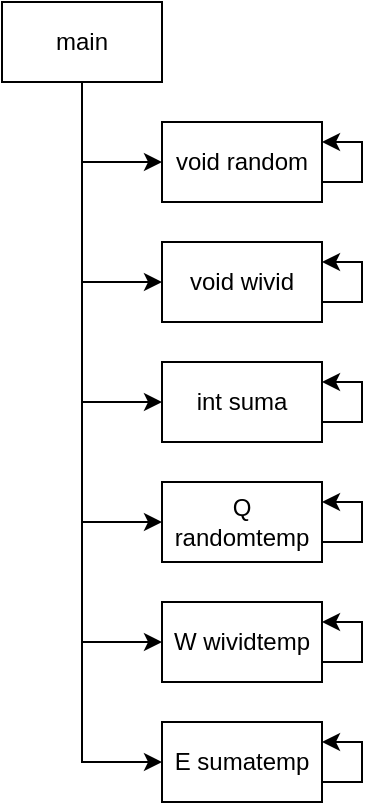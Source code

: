 <mxfile version="20.5.3" type="device"><diagram id="3pzgSO5XcX1oARF4zE76" name="Страница 1"><mxGraphModel dx="509" dy="529" grid="1" gridSize="10" guides="1" tooltips="1" connect="1" arrows="1" fold="1" page="1" pageScale="1" pageWidth="827" pageHeight="1169" math="0" shadow="0"><root><mxCell id="0"/><mxCell id="1" parent="0"/><mxCell id="Iz_cUfIYHhiPMdS1iLDZ-1" style="edgeStyle=orthogonalEdgeStyle;rounded=0;orthogonalLoop=1;jettySize=auto;html=1;exitX=0.5;exitY=1;exitDx=0;exitDy=0;entryX=0;entryY=0.5;entryDx=0;entryDy=0;" edge="1" parent="1" source="Iz_cUfIYHhiPMdS1iLDZ-3" target="Iz_cUfIYHhiPMdS1iLDZ-6"><mxGeometry relative="1" as="geometry"/></mxCell><mxCell id="Iz_cUfIYHhiPMdS1iLDZ-2" style="edgeStyle=orthogonalEdgeStyle;rounded=0;orthogonalLoop=1;jettySize=auto;html=1;exitX=0.5;exitY=1;exitDx=0;exitDy=0;entryX=0;entryY=0.5;entryDx=0;entryDy=0;" edge="1" parent="1" source="Iz_cUfIYHhiPMdS1iLDZ-3" target="Iz_cUfIYHhiPMdS1iLDZ-9"><mxGeometry relative="1" as="geometry"/></mxCell><mxCell id="Iz_cUfIYHhiPMdS1iLDZ-16" style="edgeStyle=orthogonalEdgeStyle;rounded=0;orthogonalLoop=1;jettySize=auto;html=1;exitX=0.5;exitY=1;exitDx=0;exitDy=0;entryX=0;entryY=0.5;entryDx=0;entryDy=0;" edge="1" parent="1" source="Iz_cUfIYHhiPMdS1iLDZ-3" target="Iz_cUfIYHhiPMdS1iLDZ-15"><mxGeometry relative="1" as="geometry"/></mxCell><mxCell id="Iz_cUfIYHhiPMdS1iLDZ-17" style="edgeStyle=orthogonalEdgeStyle;rounded=0;orthogonalLoop=1;jettySize=auto;html=1;exitX=0.5;exitY=1;exitDx=0;exitDy=0;entryX=0;entryY=0.5;entryDx=0;entryDy=0;" edge="1" parent="1" source="Iz_cUfIYHhiPMdS1iLDZ-3" target="Iz_cUfIYHhiPMdS1iLDZ-14"><mxGeometry relative="1" as="geometry"/></mxCell><mxCell id="Iz_cUfIYHhiPMdS1iLDZ-3" value="main" style="rounded=0;whiteSpace=wrap;html=1;" vertex="1" parent="1"><mxGeometry x="40" y="40" width="80" height="40" as="geometry"/></mxCell><mxCell id="Iz_cUfIYHhiPMdS1iLDZ-4" value="void&amp;nbsp;random" style="rounded=0;whiteSpace=wrap;html=1;" vertex="1" parent="1"><mxGeometry x="120" y="100" width="80" height="40" as="geometry"/></mxCell><mxCell id="Iz_cUfIYHhiPMdS1iLDZ-5" value="void&amp;nbsp;wivid" style="rounded=0;whiteSpace=wrap;html=1;" vertex="1" parent="1"><mxGeometry x="120" y="160" width="80" height="40" as="geometry"/></mxCell><mxCell id="Iz_cUfIYHhiPMdS1iLDZ-6" value="int suma" style="rounded=0;whiteSpace=wrap;html=1;" vertex="1" parent="1"><mxGeometry x="120" y="220" width="80" height="40" as="geometry"/></mxCell><mxCell id="Iz_cUfIYHhiPMdS1iLDZ-7" value="" style="endArrow=classic;html=1;rounded=0;" edge="1" parent="1"><mxGeometry width="50" height="50" relative="1" as="geometry"><mxPoint x="80" y="180" as="sourcePoint"/><mxPoint x="120" y="180" as="targetPoint"/></mxGeometry></mxCell><mxCell id="Iz_cUfIYHhiPMdS1iLDZ-8" value="" style="endArrow=classic;html=1;rounded=0;entryX=0;entryY=0.5;entryDx=0;entryDy=0;" edge="1" parent="1" target="Iz_cUfIYHhiPMdS1iLDZ-4"><mxGeometry width="50" height="50" relative="1" as="geometry"><mxPoint x="80" y="120" as="sourcePoint"/><mxPoint x="570" y="160" as="targetPoint"/></mxGeometry></mxCell><mxCell id="Iz_cUfIYHhiPMdS1iLDZ-9" value="Q randomtemp" style="rounded=0;whiteSpace=wrap;html=1;" vertex="1" parent="1"><mxGeometry x="120" y="280" width="80" height="40" as="geometry"/></mxCell><mxCell id="Iz_cUfIYHhiPMdS1iLDZ-10" style="edgeStyle=orthogonalEdgeStyle;rounded=0;orthogonalLoop=1;jettySize=auto;html=1;exitX=1;exitY=0.75;exitDx=0;exitDy=0;entryX=1;entryY=0.25;entryDx=0;entryDy=0;" edge="1" parent="1" source="Iz_cUfIYHhiPMdS1iLDZ-4" target="Iz_cUfIYHhiPMdS1iLDZ-4"><mxGeometry relative="1" as="geometry"><Array as="points"><mxPoint x="220" y="130"/><mxPoint x="220" y="110"/></Array></mxGeometry></mxCell><mxCell id="Iz_cUfIYHhiPMdS1iLDZ-11" style="edgeStyle=orthogonalEdgeStyle;rounded=0;orthogonalLoop=1;jettySize=auto;html=1;exitX=1;exitY=0.75;exitDx=0;exitDy=0;entryX=1;entryY=0.25;entryDx=0;entryDy=0;" edge="1" parent="1" source="Iz_cUfIYHhiPMdS1iLDZ-5" target="Iz_cUfIYHhiPMdS1iLDZ-5"><mxGeometry relative="1" as="geometry"><Array as="points"><mxPoint x="220" y="190"/><mxPoint x="220" y="170"/></Array></mxGeometry></mxCell><mxCell id="Iz_cUfIYHhiPMdS1iLDZ-12" style="edgeStyle=orthogonalEdgeStyle;rounded=0;orthogonalLoop=1;jettySize=auto;html=1;exitX=1;exitY=0.75;exitDx=0;exitDy=0;entryX=1;entryY=0.25;entryDx=0;entryDy=0;" edge="1" parent="1" source="Iz_cUfIYHhiPMdS1iLDZ-6" target="Iz_cUfIYHhiPMdS1iLDZ-6"><mxGeometry relative="1" as="geometry"><Array as="points"><mxPoint x="220" y="250"/><mxPoint x="220" y="230"/></Array></mxGeometry></mxCell><mxCell id="Iz_cUfIYHhiPMdS1iLDZ-13" style="edgeStyle=orthogonalEdgeStyle;rounded=0;orthogonalLoop=1;jettySize=auto;html=1;exitX=1;exitY=0.75;exitDx=0;exitDy=0;entryX=1;entryY=0.25;entryDx=0;entryDy=0;" edge="1" parent="1" source="Iz_cUfIYHhiPMdS1iLDZ-9" target="Iz_cUfIYHhiPMdS1iLDZ-9"><mxGeometry relative="1" as="geometry"><Array as="points"><mxPoint x="220" y="310"/><mxPoint x="220" y="290"/></Array></mxGeometry></mxCell><mxCell id="Iz_cUfIYHhiPMdS1iLDZ-14" value="W wividtemp" style="rounded=0;whiteSpace=wrap;html=1;" vertex="1" parent="1"><mxGeometry x="120" y="340" width="80" height="40" as="geometry"/></mxCell><mxCell id="Iz_cUfIYHhiPMdS1iLDZ-15" value="E sumatemp" style="rounded=0;whiteSpace=wrap;html=1;" vertex="1" parent="1"><mxGeometry x="120" y="400" width="80" height="40" as="geometry"/></mxCell><mxCell id="Iz_cUfIYHhiPMdS1iLDZ-18" style="edgeStyle=orthogonalEdgeStyle;rounded=0;orthogonalLoop=1;jettySize=auto;html=1;exitX=1;exitY=0.75;exitDx=0;exitDy=0;entryX=1;entryY=0.25;entryDx=0;entryDy=0;" edge="1" parent="1" source="Iz_cUfIYHhiPMdS1iLDZ-14" target="Iz_cUfIYHhiPMdS1iLDZ-14"><mxGeometry relative="1" as="geometry"><Array as="points"><mxPoint x="220" y="370"/><mxPoint x="220" y="350"/></Array></mxGeometry></mxCell><mxCell id="Iz_cUfIYHhiPMdS1iLDZ-19" style="edgeStyle=orthogonalEdgeStyle;rounded=0;orthogonalLoop=1;jettySize=auto;html=1;exitX=1;exitY=0.75;exitDx=0;exitDy=0;entryX=1;entryY=0.25;entryDx=0;entryDy=0;" edge="1" parent="1" source="Iz_cUfIYHhiPMdS1iLDZ-15" target="Iz_cUfIYHhiPMdS1iLDZ-15"><mxGeometry relative="1" as="geometry"><Array as="points"><mxPoint x="220" y="430"/><mxPoint x="220" y="410"/></Array></mxGeometry></mxCell></root></mxGraphModel></diagram></mxfile>